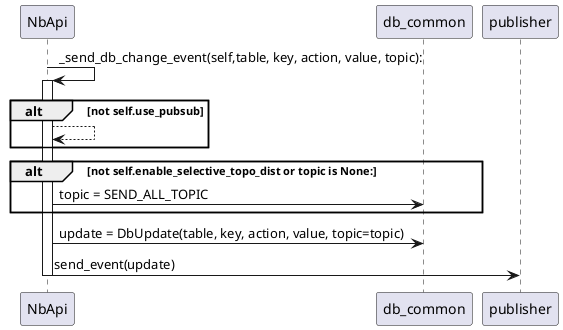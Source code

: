 @startuml send db change event
NbApi->NbApi:_send_db_change_event(self,table, key, action, value, topic):
activate NbApi
alt not self.use_pubsub
    NbApi-->NbApi
end
alt not self.enable_selective_topo_dist or topic is None:
    NbApi->db_common:topic = SEND_ALL_TOPIC
end
NbApi->db_common:update = DbUpdate(table, key, action, value, topic=topic)
NbApi->publisher:send_event(update)
deactivate
@enduml
